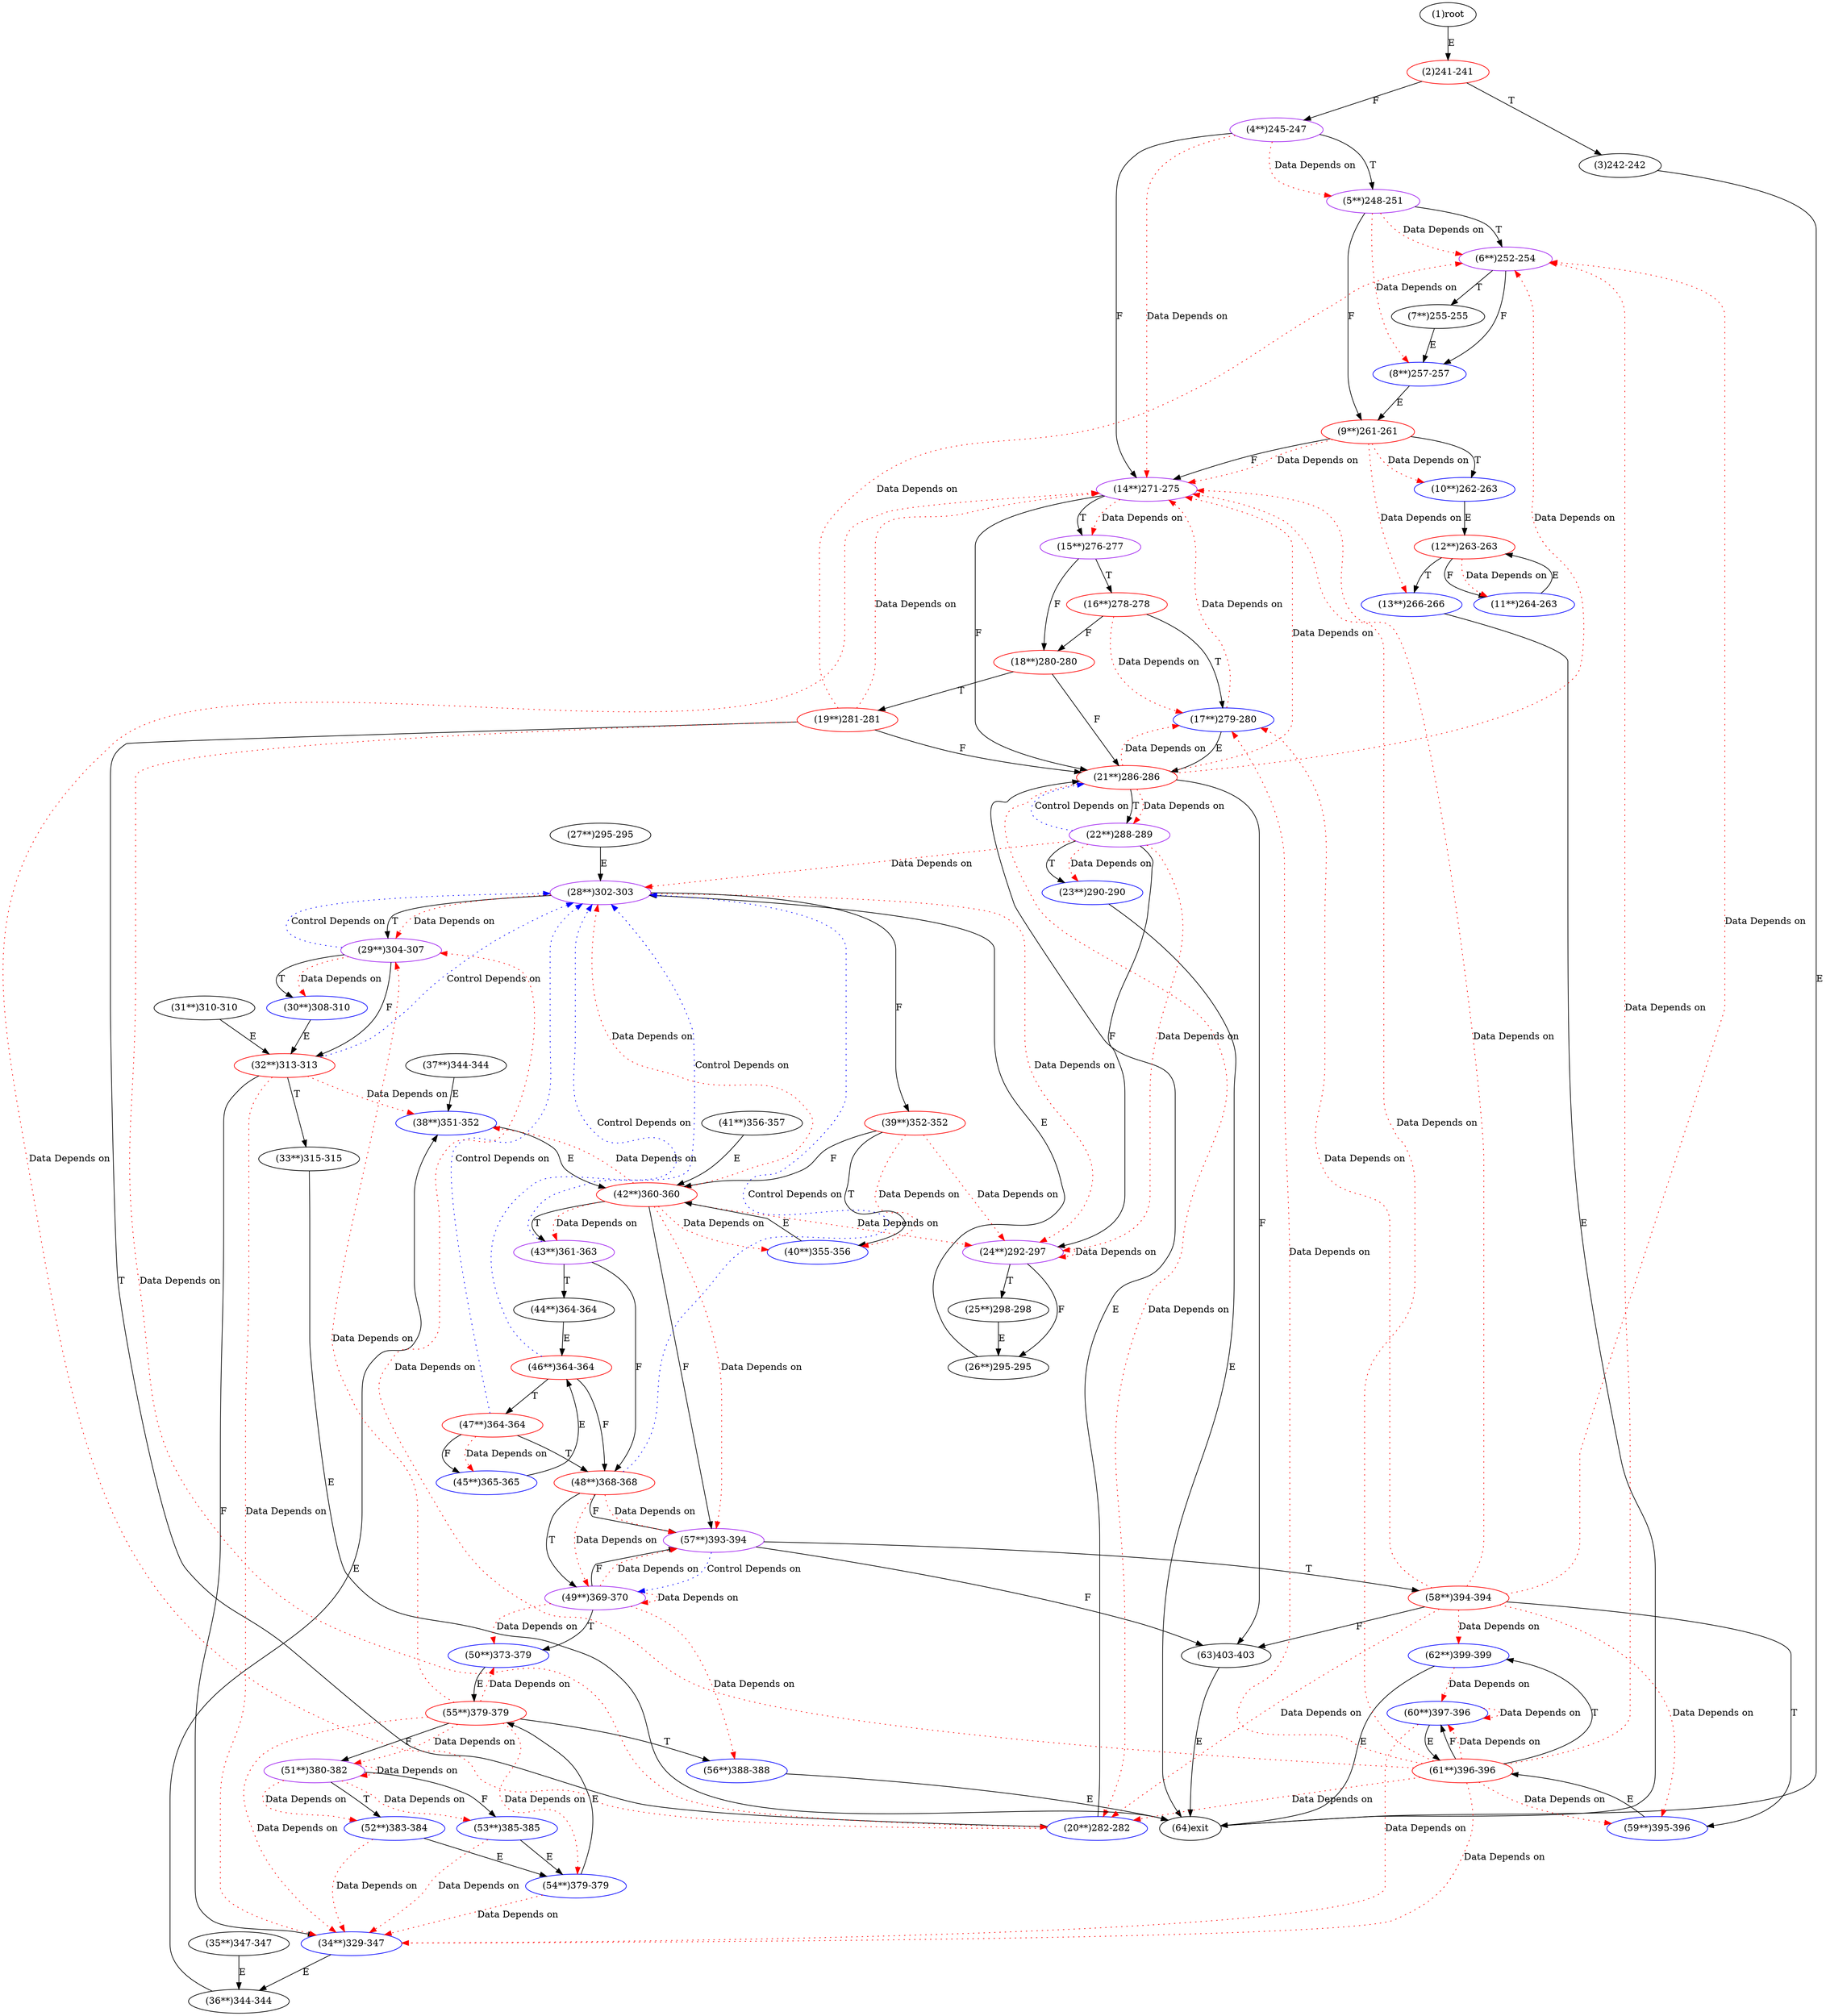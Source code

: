digraph "" { 
1[ label="(1)root"];
2[ label="(2)241-241",color=red];
3[ label="(3)242-242"];
4[ label="(4**)245-247",color=purple];
5[ label="(5**)248-251",color=purple];
6[ label="(6**)252-254",color=purple];
7[ label="(7**)255-255"];
8[ label="(8**)257-257",color=blue];
9[ label="(9**)261-261",color=red];
10[ label="(10**)262-263",color=blue];
11[ label="(11**)264-263",color=blue];
12[ label="(12**)263-263",color=red];
13[ label="(13**)266-266",color=blue];
14[ label="(14**)271-275",color=purple];
15[ label="(15**)276-277",color=purple];
17[ label="(17**)279-280",color=blue];
16[ label="(16**)278-278",color=red];
19[ label="(19**)281-281",color=red];
18[ label="(18**)280-280",color=red];
21[ label="(21**)286-286",color=red];
20[ label="(20**)282-282",color=blue];
23[ label="(23**)290-290",color=blue];
22[ label="(22**)288-289",color=purple];
25[ label="(25**)298-298"];
24[ label="(24**)292-297",color=purple];
27[ label="(27**)295-295"];
26[ label="(26**)295-295"];
29[ label="(29**)304-307",color=purple];
28[ label="(28**)302-303",color=purple];
31[ label="(31**)310-310"];
30[ label="(30**)308-310",color=blue];
34[ label="(34**)329-347",color=blue];
35[ label="(35**)347-347"];
32[ label="(32**)313-313",color=red];
33[ label="(33**)315-315"];
38[ label="(38**)351-352",color=blue];
39[ label="(39**)352-352",color=red];
36[ label="(36**)344-344"];
37[ label="(37**)344-344"];
42[ label="(42**)360-360",color=red];
43[ label="(43**)361-363",color=purple];
40[ label="(40**)355-356",color=blue];
41[ label="(41**)356-357"];
46[ label="(46**)364-364",color=red];
47[ label="(47**)364-364",color=red];
44[ label="(44**)364-364"];
45[ label="(45**)365-365",color=blue];
51[ label="(51**)380-382",color=purple];
50[ label="(50**)373-379",color=blue];
49[ label="(49**)369-370",color=purple];
48[ label="(48**)368-368",color=red];
55[ label="(55**)379-379",color=red];
54[ label="(54**)379-379",color=blue];
53[ label="(53**)385-385",color=blue];
52[ label="(52**)383-384",color=blue];
59[ label="(59**)395-396",color=blue];
58[ label="(58**)394-394",color=red];
57[ label="(57**)393-394",color=purple];
56[ label="(56**)388-388",color=blue];
63[ label="(63)403-403"];
62[ label="(62**)399-399",color=blue];
61[ label="(61**)396-396",color=red];
60[ label="(60**)397-396",color=blue];
64[ label="(64)exit"];
1->2[ label="E"];
2->4[ label="F"];
2->3[ label="T"];
3->64[ label="E"];
4->14[ label="F"];
4->5[ label="T"];
5->9[ label="F"];
5->6[ label="T"];
6->8[ label="F"];
6->7[ label="T"];
7->8[ label="E"];
8->9[ label="E"];
9->14[ label="F"];
9->10[ label="T"];
10->12[ label="E"];
11->12[ label="E"];
12->11[ label="F"];
12->13[ label="T"];
13->64[ label="E"];
14->21[ label="F"];
14->15[ label="T"];
15->18[ label="F"];
15->16[ label="T"];
16->18[ label="F"];
16->17[ label="T"];
17->21[ label="E"];
18->21[ label="F"];
18->19[ label="T"];
19->21[ label="F"];
19->20[ label="T"];
20->21[ label="E"];
21->63[ label="F"];
21->22[ label="T"];
22->24[ label="F"];
22->23[ label="T"];
23->64[ label="E"];
24->26[ label="F"];
24->25[ label="T"];
25->26[ label="E"];
26->28[ label="E"];
27->28[ label="E"];
28->39[ label="F"];
28->29[ label="T"];
29->32[ label="F"];
29->30[ label="T"];
30->32[ label="E"];
31->32[ label="E"];
32->34[ label="F"];
32->33[ label="T"];
33->64[ label="E"];
34->36[ label="E"];
35->36[ label="E"];
36->38[ label="E"];
37->38[ label="E"];
38->42[ label="E"];
39->42[ label="F"];
39->40[ label="T"];
40->42[ label="E"];
41->42[ label="E"];
42->57[ label="F"];
42->43[ label="T"];
43->48[ label="F"];
43->44[ label="T"];
44->46[ label="E"];
45->46[ label="E"];
46->48[ label="F"];
46->47[ label="T"];
47->45[ label="F"];
47->48[ label="T"];
48->57[ label="F"];
48->49[ label="T"];
49->57[ label="F"];
49->50[ label="T"];
50->55[ label="E"];
51->53[ label="F"];
51->52[ label="T"];
52->54[ label="E"];
53->54[ label="E"];
54->55[ label="E"];
55->51[ label="F"];
55->56[ label="T"];
56->64[ label="E"];
57->63[ label="F"];
57->58[ label="T"];
58->63[ label="F"];
58->59[ label="T"];
59->61[ label="E"];
60->61[ label="E"];
61->60[ label="F"];
61->62[ label="T"];
62->64[ label="E"];
63->64[ label="E"];
4->5[ color="red" label="Data Depends on" style = dotted ];
4->14[ color="red" label="Data Depends on" style = dotted ];
5->6[ color="red" label="Data Depends on" style = dotted ];
5->8[ color="red" label="Data Depends on" style = dotted ];
9->10[ color="red" label="Data Depends on" style = dotted ];
9->13[ color="red" label="Data Depends on" style = dotted ];
9->14[ color="red" label="Data Depends on" style = dotted ];
12->11[ color="red" label="Data Depends on" style = dotted ];
14->15[ color="red" label="Data Depends on" style = dotted ];
17->14[ color="red" label="Data Depends on" style = dotted ];
16->17[ color="red" label="Data Depends on" style = dotted ];
19->6[ color="red" label="Data Depends on" style = dotted ];
19->20[ color="red" label="Data Depends on" style = dotted ];
19->14[ color="red" label="Data Depends on" style = dotted ];
21->20[ color="red" label="Data Depends on" style = dotted ];
21->6[ color="red" label="Data Depends on" style = dotted ];
21->22[ color="red" label="Data Depends on" style = dotted ];
21->17[ color="red" label="Data Depends on" style = dotted ];
21->14[ color="red" label="Data Depends on" style = dotted ];
20->14[ color="red" label="Data Depends on" style = dotted ];
22->23[ color="red" label="Data Depends on" style = dotted ];
22->21[ color="blue" label="Control Depends on" style = dotted ];
22->28[ color="red" label="Data Depends on" style = dotted ];
22->24[ color="red" label="Data Depends on" style = dotted ];
24->24[ color="red" label="Data Depends on" style = dotted ];
29->28[ color="blue" label="Control Depends on" style = dotted ];
29->30[ color="red" label="Data Depends on" style = dotted ];
28->29[ color="red" label="Data Depends on" style = dotted ];
28->24[ color="red" label="Data Depends on" style = dotted ];
32->34[ color="red" label="Data Depends on" style = dotted ];
32->38[ color="red" label="Data Depends on" style = dotted ];
32->28[ color="blue" label="Control Depends on" style = dotted ];
39->24[ color="red" label="Data Depends on" style = dotted ];
39->40[ color="red" label="Data Depends on" style = dotted ];
42->43[ color="red" label="Data Depends on" style = dotted ];
42->24[ color="red" label="Data Depends on" style = dotted ];
42->57[ color="red" label="Data Depends on" style = dotted ];
42->40[ color="red" label="Data Depends on" style = dotted ];
42->28[ color="red" label="Data Depends on" style = dotted ];
42->38[ color="red" label="Data Depends on" style = dotted ];
43->28[ color="blue" label="Control Depends on" style = dotted ];
46->28[ color="blue" label="Control Depends on" style = dotted ];
47->28[ color="blue" label="Control Depends on" style = dotted ];
47->45[ color="red" label="Data Depends on" style = dotted ];
51->51[ color="red" label="Data Depends on" style = dotted ];
51->53[ color="red" label="Data Depends on" style = dotted ];
51->52[ color="red" label="Data Depends on" style = dotted ];
49->49[ color="red" label="Data Depends on" style = dotted ];
49->50[ color="red" label="Data Depends on" style = dotted ];
49->57[ color="red" label="Data Depends on" style = dotted ];
49->56[ color="red" label="Data Depends on" style = dotted ];
48->49[ color="red" label="Data Depends on" style = dotted ];
48->57[ color="red" label="Data Depends on" style = dotted ];
48->28[ color="blue" label="Control Depends on" style = dotted ];
55->54[ color="red" label="Data Depends on" style = dotted ];
55->34[ color="red" label="Data Depends on" style = dotted ];
55->51[ color="red" label="Data Depends on" style = dotted ];
55->50[ color="red" label="Data Depends on" style = dotted ];
55->29[ color="red" label="Data Depends on" style = dotted ];
54->34[ color="red" label="Data Depends on" style = dotted ];
53->34[ color="red" label="Data Depends on" style = dotted ];
52->34[ color="red" label="Data Depends on" style = dotted ];
58->59[ color="red" label="Data Depends on" style = dotted ];
58->62[ color="red" label="Data Depends on" style = dotted ];
58->14[ color="red" label="Data Depends on" style = dotted ];
58->17[ color="red" label="Data Depends on" style = dotted ];
58->20[ color="red" label="Data Depends on" style = dotted ];
58->6[ color="red" label="Data Depends on" style = dotted ];
57->49[ color="blue" label="Control Depends on" style = dotted ];
62->60[ color="red" label="Data Depends on" style = dotted ];
61->14[ color="red" label="Data Depends on" style = dotted ];
61->60[ color="red" label="Data Depends on" style = dotted ];
61->29[ color="red" label="Data Depends on" style = dotted ];
61->59[ color="red" label="Data Depends on" style = dotted ];
61->6[ color="red" label="Data Depends on" style = dotted ];
61->20[ color="red" label="Data Depends on" style = dotted ];
61->17[ color="red" label="Data Depends on" style = dotted ];
61->34[ color="red" label="Data Depends on" style = dotted ];
60->60[ color="red" label="Data Depends on" style = dotted ];
60->34[ color="red" label="Data Depends on" style = dotted ];
}